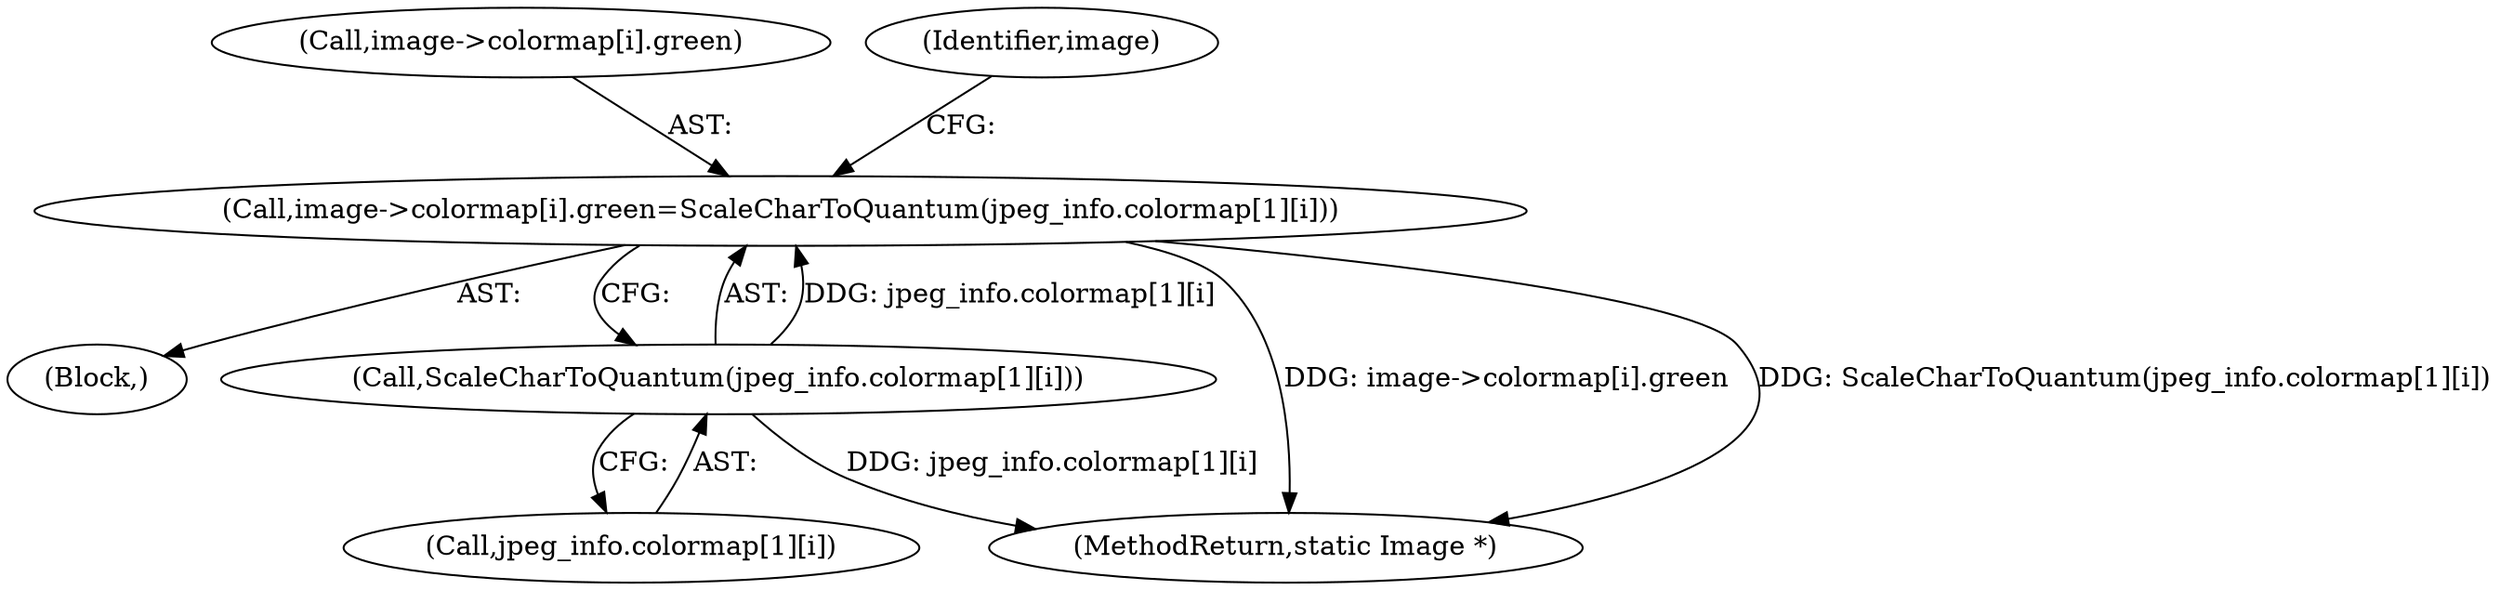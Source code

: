 digraph "0_ImageMagick_58cf5bf4fade82e3b510e8f3463a967278a3e410@pointer" {
"1001306" [label="(Call,image->colormap[i].green=ScaleCharToQuantum(jpeg_info.colormap[1][i]))"];
"1001314" [label="(Call,ScaleCharToQuantum(jpeg_info.colormap[1][i]))"];
"1001289" [label="(Block,)"];
"1001315" [label="(Call,jpeg_info.colormap[1][i])"];
"1001314" [label="(Call,ScaleCharToQuantum(jpeg_info.colormap[1][i]))"];
"1001307" [label="(Call,image->colormap[i].green)"];
"1001326" [label="(Identifier,image)"];
"1001306" [label="(Call,image->colormap[i].green=ScaleCharToQuantum(jpeg_info.colormap[1][i]))"];
"1001853" [label="(MethodReturn,static Image *)"];
"1001306" -> "1001289"  [label="AST: "];
"1001306" -> "1001314"  [label="CFG: "];
"1001307" -> "1001306"  [label="AST: "];
"1001314" -> "1001306"  [label="AST: "];
"1001326" -> "1001306"  [label="CFG: "];
"1001306" -> "1001853"  [label="DDG: image->colormap[i].green"];
"1001306" -> "1001853"  [label="DDG: ScaleCharToQuantum(jpeg_info.colormap[1][i])"];
"1001314" -> "1001306"  [label="DDG: jpeg_info.colormap[1][i]"];
"1001314" -> "1001315"  [label="CFG: "];
"1001315" -> "1001314"  [label="AST: "];
"1001314" -> "1001853"  [label="DDG: jpeg_info.colormap[1][i]"];
}
